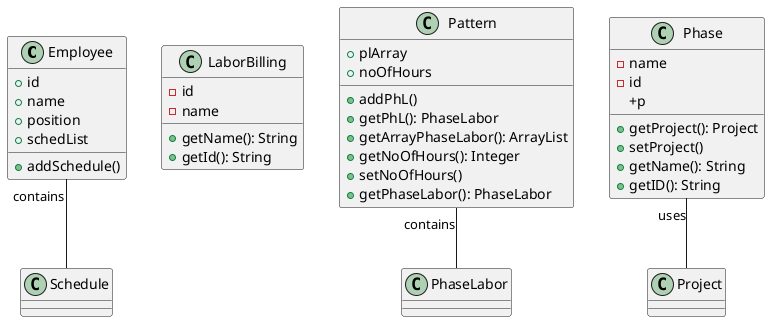 @startuml

class Employee {
  +id
  +name
  +position
  +schedList
  +addSchedule()
}

class LaborBilling {
  -id
  -name
  +getName(): String
  +getId(): String
}

class Pattern {
  +plArray
  +noOfHours
  +addPhL()
  +getPhL(): PhaseLabor
  +getArrayPhaseLabor(): ArrayList
  +getNoOfHours(): Integer
  +setNoOfHours()
  +getPhaseLabor(): PhaseLabor
}

class Phase {
  -name
  -id
  +p
  +getProject(): Project
  +setProject()
  +getName(): String
  +getID(): String
}

Employee "contains" -- Schedule
Pattern "contains" -- PhaseLabor
Phase "uses" -- Project

@enduml
